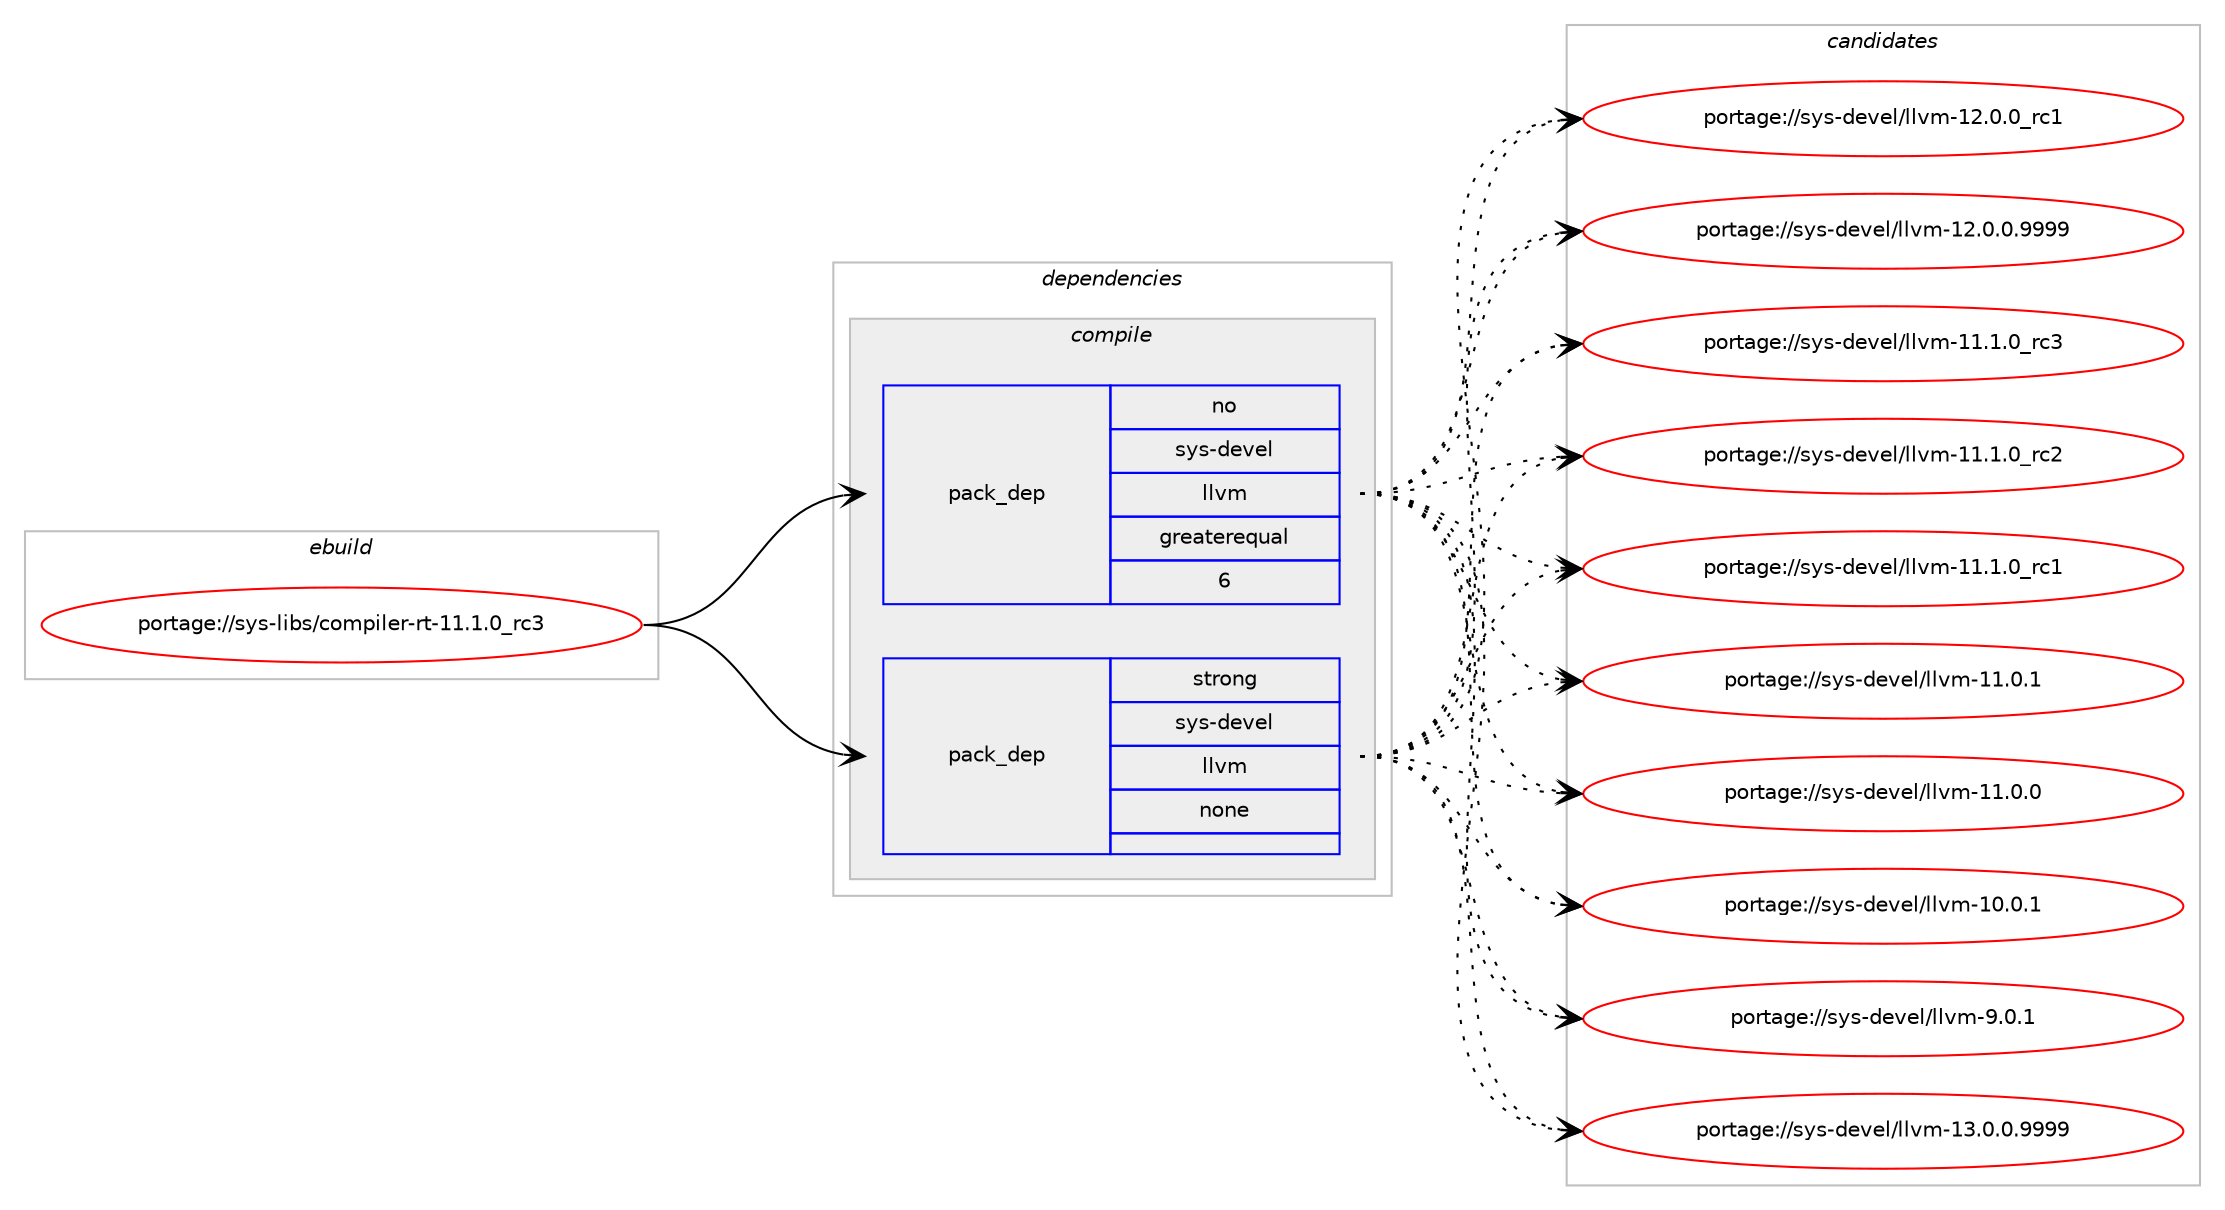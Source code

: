 digraph prolog {

# *************
# Graph options
# *************

newrank=true;
concentrate=true;
compound=true;
graph [rankdir=LR,fontname=Helvetica,fontsize=10,ranksep=1.5];#, ranksep=2.5, nodesep=0.2];
edge  [arrowhead=vee];
node  [fontname=Helvetica,fontsize=10];

# **********
# The ebuild
# **********

subgraph cluster_leftcol {
color=gray;
rank=same;
label=<<i>ebuild</i>>;
id [label="portage://sys-libs/compiler-rt-11.1.0_rc3", color=red, width=4, href="../sys-libs/compiler-rt-11.1.0_rc3.svg"];
}

# ****************
# The dependencies
# ****************

subgraph cluster_midcol {
color=gray;
label=<<i>dependencies</i>>;
subgraph cluster_compile {
fillcolor="#eeeeee";
style=filled;
label=<<i>compile</i>>;
subgraph pack3258 {
dependency4263 [label=<<TABLE BORDER="0" CELLBORDER="1" CELLSPACING="0" CELLPADDING="4" WIDTH="220"><TR><TD ROWSPAN="6" CELLPADDING="30">pack_dep</TD></TR><TR><TD WIDTH="110">no</TD></TR><TR><TD>sys-devel</TD></TR><TR><TD>llvm</TD></TR><TR><TD>greaterequal</TD></TR><TR><TD>6</TD></TR></TABLE>>, shape=none, color=blue];
}
id:e -> dependency4263:w [weight=20,style="solid",arrowhead="vee"];
subgraph pack3259 {
dependency4264 [label=<<TABLE BORDER="0" CELLBORDER="1" CELLSPACING="0" CELLPADDING="4" WIDTH="220"><TR><TD ROWSPAN="6" CELLPADDING="30">pack_dep</TD></TR><TR><TD WIDTH="110">strong</TD></TR><TR><TD>sys-devel</TD></TR><TR><TD>llvm</TD></TR><TR><TD>none</TD></TR><TR><TD></TD></TR></TABLE>>, shape=none, color=blue];
}
id:e -> dependency4264:w [weight=20,style="solid",arrowhead="vee"];
}
subgraph cluster_compileandrun {
fillcolor="#eeeeee";
style=filled;
label=<<i>compile and run</i>>;
}
subgraph cluster_run {
fillcolor="#eeeeee";
style=filled;
label=<<i>run</i>>;
}
}

# **************
# The candidates
# **************

subgraph cluster_choices {
rank=same;
color=gray;
label=<<i>candidates</i>>;

subgraph choice3258 {
color=black;
nodesep=1;
choice1151211154510010111810110847108108118109455746484649 [label="portage://sys-devel/llvm-9.0.1", color=red, width=4,href="../sys-devel/llvm-9.0.1.svg"];
choice1151211154510010111810110847108108118109454951464846484657575757 [label="portage://sys-devel/llvm-13.0.0.9999", color=red, width=4,href="../sys-devel/llvm-13.0.0.9999.svg"];
choice115121115451001011181011084710810811810945495046484648951149949 [label="portage://sys-devel/llvm-12.0.0_rc1", color=red, width=4,href="../sys-devel/llvm-12.0.0_rc1.svg"];
choice1151211154510010111810110847108108118109454950464846484657575757 [label="portage://sys-devel/llvm-12.0.0.9999", color=red, width=4,href="../sys-devel/llvm-12.0.0.9999.svg"];
choice115121115451001011181011084710810811810945494946494648951149951 [label="portage://sys-devel/llvm-11.1.0_rc3", color=red, width=4,href="../sys-devel/llvm-11.1.0_rc3.svg"];
choice115121115451001011181011084710810811810945494946494648951149950 [label="portage://sys-devel/llvm-11.1.0_rc2", color=red, width=4,href="../sys-devel/llvm-11.1.0_rc2.svg"];
choice115121115451001011181011084710810811810945494946494648951149949 [label="portage://sys-devel/llvm-11.1.0_rc1", color=red, width=4,href="../sys-devel/llvm-11.1.0_rc1.svg"];
choice115121115451001011181011084710810811810945494946484649 [label="portage://sys-devel/llvm-11.0.1", color=red, width=4,href="../sys-devel/llvm-11.0.1.svg"];
choice115121115451001011181011084710810811810945494946484648 [label="portage://sys-devel/llvm-11.0.0", color=red, width=4,href="../sys-devel/llvm-11.0.0.svg"];
choice115121115451001011181011084710810811810945494846484649 [label="portage://sys-devel/llvm-10.0.1", color=red, width=4,href="../sys-devel/llvm-10.0.1.svg"];
dependency4263:e -> choice1151211154510010111810110847108108118109455746484649:w [style=dotted,weight="100"];
dependency4263:e -> choice1151211154510010111810110847108108118109454951464846484657575757:w [style=dotted,weight="100"];
dependency4263:e -> choice115121115451001011181011084710810811810945495046484648951149949:w [style=dotted,weight="100"];
dependency4263:e -> choice1151211154510010111810110847108108118109454950464846484657575757:w [style=dotted,weight="100"];
dependency4263:e -> choice115121115451001011181011084710810811810945494946494648951149951:w [style=dotted,weight="100"];
dependency4263:e -> choice115121115451001011181011084710810811810945494946494648951149950:w [style=dotted,weight="100"];
dependency4263:e -> choice115121115451001011181011084710810811810945494946494648951149949:w [style=dotted,weight="100"];
dependency4263:e -> choice115121115451001011181011084710810811810945494946484649:w [style=dotted,weight="100"];
dependency4263:e -> choice115121115451001011181011084710810811810945494946484648:w [style=dotted,weight="100"];
dependency4263:e -> choice115121115451001011181011084710810811810945494846484649:w [style=dotted,weight="100"];
}
subgraph choice3259 {
color=black;
nodesep=1;
choice1151211154510010111810110847108108118109455746484649 [label="portage://sys-devel/llvm-9.0.1", color=red, width=4,href="../sys-devel/llvm-9.0.1.svg"];
choice1151211154510010111810110847108108118109454951464846484657575757 [label="portage://sys-devel/llvm-13.0.0.9999", color=red, width=4,href="../sys-devel/llvm-13.0.0.9999.svg"];
choice115121115451001011181011084710810811810945495046484648951149949 [label="portage://sys-devel/llvm-12.0.0_rc1", color=red, width=4,href="../sys-devel/llvm-12.0.0_rc1.svg"];
choice1151211154510010111810110847108108118109454950464846484657575757 [label="portage://sys-devel/llvm-12.0.0.9999", color=red, width=4,href="../sys-devel/llvm-12.0.0.9999.svg"];
choice115121115451001011181011084710810811810945494946494648951149951 [label="portage://sys-devel/llvm-11.1.0_rc3", color=red, width=4,href="../sys-devel/llvm-11.1.0_rc3.svg"];
choice115121115451001011181011084710810811810945494946494648951149950 [label="portage://sys-devel/llvm-11.1.0_rc2", color=red, width=4,href="../sys-devel/llvm-11.1.0_rc2.svg"];
choice115121115451001011181011084710810811810945494946494648951149949 [label="portage://sys-devel/llvm-11.1.0_rc1", color=red, width=4,href="../sys-devel/llvm-11.1.0_rc1.svg"];
choice115121115451001011181011084710810811810945494946484649 [label="portage://sys-devel/llvm-11.0.1", color=red, width=4,href="../sys-devel/llvm-11.0.1.svg"];
choice115121115451001011181011084710810811810945494946484648 [label="portage://sys-devel/llvm-11.0.0", color=red, width=4,href="../sys-devel/llvm-11.0.0.svg"];
choice115121115451001011181011084710810811810945494846484649 [label="portage://sys-devel/llvm-10.0.1", color=red, width=4,href="../sys-devel/llvm-10.0.1.svg"];
dependency4264:e -> choice1151211154510010111810110847108108118109455746484649:w [style=dotted,weight="100"];
dependency4264:e -> choice1151211154510010111810110847108108118109454951464846484657575757:w [style=dotted,weight="100"];
dependency4264:e -> choice115121115451001011181011084710810811810945495046484648951149949:w [style=dotted,weight="100"];
dependency4264:e -> choice1151211154510010111810110847108108118109454950464846484657575757:w [style=dotted,weight="100"];
dependency4264:e -> choice115121115451001011181011084710810811810945494946494648951149951:w [style=dotted,weight="100"];
dependency4264:e -> choice115121115451001011181011084710810811810945494946494648951149950:w [style=dotted,weight="100"];
dependency4264:e -> choice115121115451001011181011084710810811810945494946494648951149949:w [style=dotted,weight="100"];
dependency4264:e -> choice115121115451001011181011084710810811810945494946484649:w [style=dotted,weight="100"];
dependency4264:e -> choice115121115451001011181011084710810811810945494946484648:w [style=dotted,weight="100"];
dependency4264:e -> choice115121115451001011181011084710810811810945494846484649:w [style=dotted,weight="100"];
}
}

}

